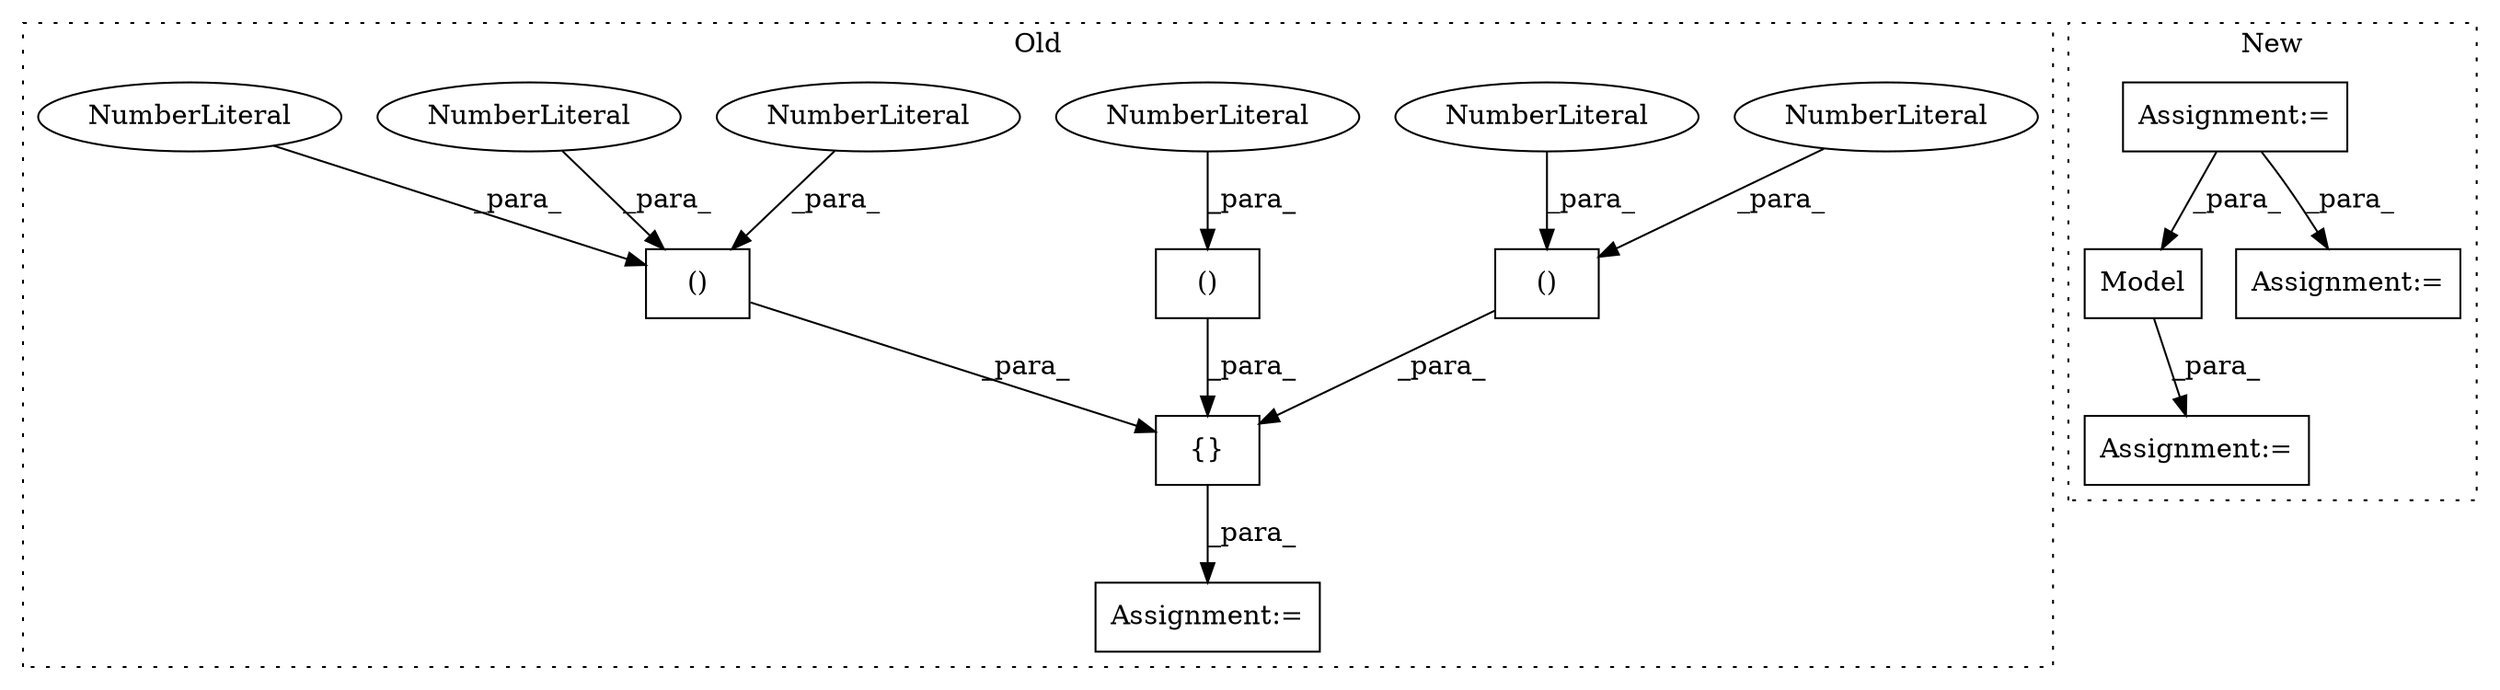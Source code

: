 digraph G {
subgraph cluster0 {
1 [label="{}" a="4" s="2841,2845" l="1,1" shape="box"];
4 [label="Assignment:=" a="7" s="2820" l="1" shape="box"];
6 [label="()" a="106" s="2686" l="15" shape="box"];
8 [label="NumberLiteral" a="34" s="2700" l="1" shape="ellipse"];
9 [label="()" a="106" s="2715" l="31" shape="box"];
10 [label="NumberLiteral" a="34" s="2686" l="1" shape="ellipse"];
11 [label="()" a="106" s="2778" l="15" shape="box"];
12 [label="NumberLiteral" a="34" s="2778" l="1" shape="ellipse"];
13 [label="NumberLiteral" a="34" s="2715" l="2" shape="ellipse"];
14 [label="NumberLiteral" a="34" s="2730" l="2" shape="ellipse"];
15 [label="NumberLiteral" a="34" s="2745" l="1" shape="ellipse"];
label = "Old";
style="dotted";
}
subgraph cluster1 {
2 [label="Model" a="32" s="3377,3404" l="6,1" shape="box"];
3 [label="Assignment:=" a="7" s="2805" l="1" shape="box"];
5 [label="Assignment:=" a="7" s="3376" l="1" shape="box"];
7 [label="Assignment:=" a="7" s="2985" l="2" shape="box"];
label = "New";
style="dotted";
}
1 -> 4 [label="_para_"];
2 -> 5 [label="_para_"];
3 -> 2 [label="_para_"];
3 -> 7 [label="_para_"];
6 -> 1 [label="_para_"];
8 -> 6 [label="_para_"];
9 -> 1 [label="_para_"];
10 -> 6 [label="_para_"];
11 -> 1 [label="_para_"];
12 -> 11 [label="_para_"];
13 -> 9 [label="_para_"];
14 -> 9 [label="_para_"];
15 -> 9 [label="_para_"];
}